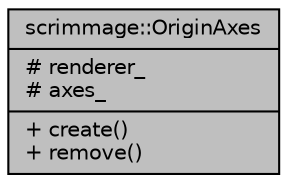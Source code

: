 digraph "scrimmage::OriginAxes"
{
 // LATEX_PDF_SIZE
  edge [fontname="Helvetica",fontsize="10",labelfontname="Helvetica",labelfontsize="10"];
  node [fontname="Helvetica",fontsize="10",shape=record];
  Node1 [label="{scrimmage::OriginAxes\n|# renderer_\l# axes_\l|+ create()\l+ remove()\l}",height=0.2,width=0.4,color="black", fillcolor="grey75", style="filled", fontcolor="black",tooltip=" "];
}
